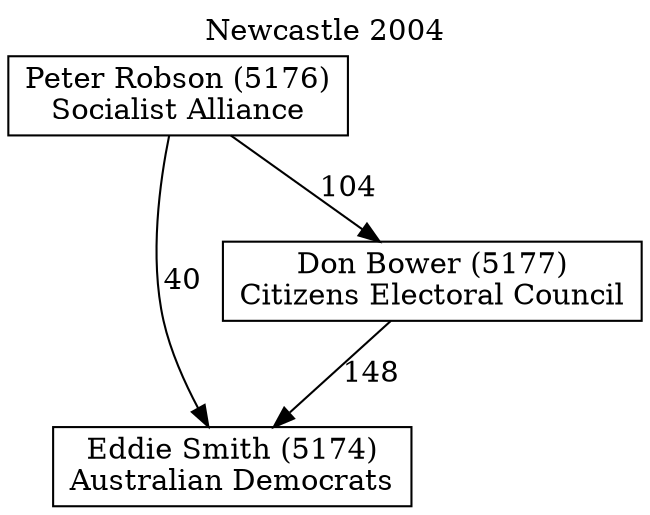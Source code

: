 // House preference flow
digraph "Eddie Smith (5174)_Newcastle_2004" {
	graph [label="Newcastle 2004" labelloc=t mclimit=10]
	node [shape=box]
	"Eddie Smith (5174)" [label="Eddie Smith (5174)
Australian Democrats"]
	"Don Bower (5177)" [label="Don Bower (5177)
Citizens Electoral Council"]
	"Peter Robson (5176)" [label="Peter Robson (5176)
Socialist Alliance"]
	"Don Bower (5177)" -> "Eddie Smith (5174)" [label=148]
	"Peter Robson (5176)" -> "Don Bower (5177)" [label=104]
	"Peter Robson (5176)" -> "Eddie Smith (5174)" [label=40]
}

